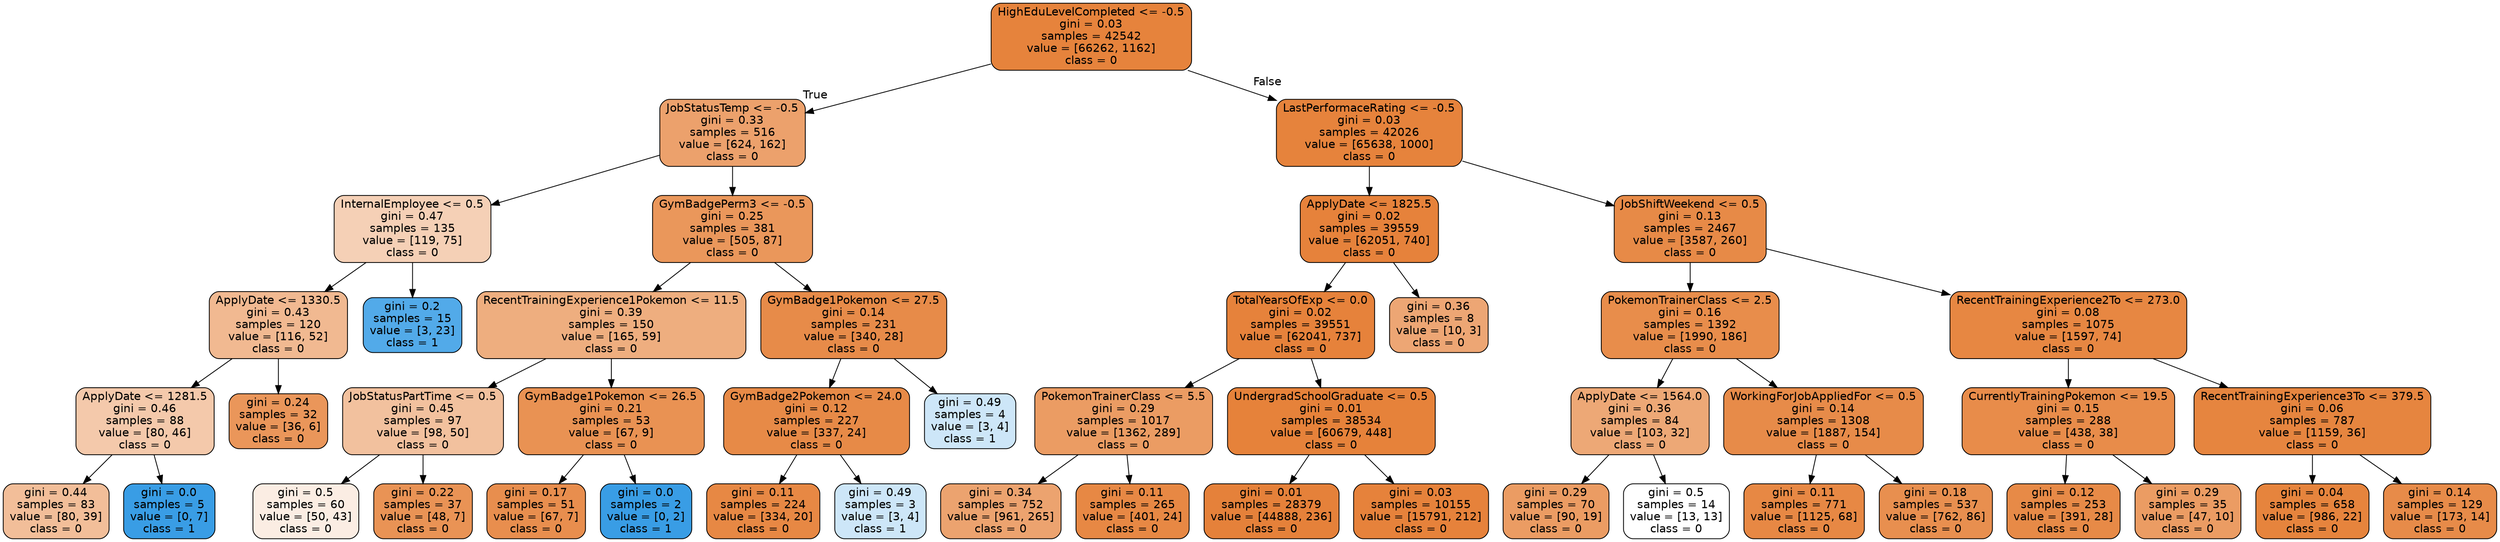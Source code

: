 digraph Tree {
node [shape=box, style="filled, rounded", color="black", fontname=helvetica] ;
edge [fontname=helvetica] ;
0 [label="HighEduLevelCompleted <= -0.5\ngini = 0.03\nsamples = 42542\nvalue = [66262, 1162]\nclass = 0", fillcolor="#e58139fb"] ;
1 [label="JobStatusTemp <= -0.5\ngini = 0.33\nsamples = 516\nvalue = [624, 162]\nclass = 0", fillcolor="#e58139bd"] ;
0 -> 1 [labeldistance=2.5, labelangle=45, headlabel="True"] ;
2 [label="InternalEmployee <= 0.5\ngini = 0.47\nsamples = 135\nvalue = [119, 75]\nclass = 0", fillcolor="#e581395e"] ;
1 -> 2 ;
3 [label="ApplyDate <= 1330.5\ngini = 0.43\nsamples = 120\nvalue = [116, 52]\nclass = 0", fillcolor="#e581398d"] ;
2 -> 3 ;
4 [label="ApplyDate <= 1281.5\ngini = 0.46\nsamples = 88\nvalue = [80, 46]\nclass = 0", fillcolor="#e581396c"] ;
3 -> 4 ;
5 [label="gini = 0.44\nsamples = 83\nvalue = [80, 39]\nclass = 0", fillcolor="#e5813983"] ;
4 -> 5 ;
6 [label="gini = 0.0\nsamples = 5\nvalue = [0, 7]\nclass = 1", fillcolor="#399de5ff"] ;
4 -> 6 ;
7 [label="gini = 0.24\nsamples = 32\nvalue = [36, 6]\nclass = 0", fillcolor="#e58139d4"] ;
3 -> 7 ;
8 [label="gini = 0.2\nsamples = 15\nvalue = [3, 23]\nclass = 1", fillcolor="#399de5de"] ;
2 -> 8 ;
9 [label="GymBadgePerm3 <= -0.5\ngini = 0.25\nsamples = 381\nvalue = [505, 87]\nclass = 0", fillcolor="#e58139d3"] ;
1 -> 9 ;
10 [label="RecentTrainingExperience1Pokemon <= 11.5\ngini = 0.39\nsamples = 150\nvalue = [165, 59]\nclass = 0", fillcolor="#e58139a4"] ;
9 -> 10 ;
11 [label="JobStatusPartTime <= 0.5\ngini = 0.45\nsamples = 97\nvalue = [98, 50]\nclass = 0", fillcolor="#e581397d"] ;
10 -> 11 ;
12 [label="gini = 0.5\nsamples = 60\nvalue = [50, 43]\nclass = 0", fillcolor="#e5813924"] ;
11 -> 12 ;
13 [label="gini = 0.22\nsamples = 37\nvalue = [48, 7]\nclass = 0", fillcolor="#e58139da"] ;
11 -> 13 ;
14 [label="GymBadge1Pokemon <= 26.5\ngini = 0.21\nsamples = 53\nvalue = [67, 9]\nclass = 0", fillcolor="#e58139dd"] ;
10 -> 14 ;
15 [label="gini = 0.17\nsamples = 51\nvalue = [67, 7]\nclass = 0", fillcolor="#e58139e4"] ;
14 -> 15 ;
16 [label="gini = 0.0\nsamples = 2\nvalue = [0, 2]\nclass = 1", fillcolor="#399de5ff"] ;
14 -> 16 ;
17 [label="GymBadge1Pokemon <= 27.5\ngini = 0.14\nsamples = 231\nvalue = [340, 28]\nclass = 0", fillcolor="#e58139ea"] ;
9 -> 17 ;
18 [label="GymBadge2Pokemon <= 24.0\ngini = 0.12\nsamples = 227\nvalue = [337, 24]\nclass = 0", fillcolor="#e58139ed"] ;
17 -> 18 ;
19 [label="gini = 0.11\nsamples = 224\nvalue = [334, 20]\nclass = 0", fillcolor="#e58139f0"] ;
18 -> 19 ;
20 [label="gini = 0.49\nsamples = 3\nvalue = [3, 4]\nclass = 1", fillcolor="#399de540"] ;
18 -> 20 ;
21 [label="gini = 0.49\nsamples = 4\nvalue = [3, 4]\nclass = 1", fillcolor="#399de540"] ;
17 -> 21 ;
22 [label="LastPerformaceRating <= -0.5\ngini = 0.03\nsamples = 42026\nvalue = [65638, 1000]\nclass = 0", fillcolor="#e58139fb"] ;
0 -> 22 [labeldistance=2.5, labelangle=-45, headlabel="False"] ;
23 [label="ApplyDate <= 1825.5\ngini = 0.02\nsamples = 39559\nvalue = [62051, 740]\nclass = 0", fillcolor="#e58139fc"] ;
22 -> 23 ;
24 [label="TotalYearsOfExp <= 0.0\ngini = 0.02\nsamples = 39551\nvalue = [62041, 737]\nclass = 0", fillcolor="#e58139fc"] ;
23 -> 24 ;
25 [label="PokemonTrainerClass <= 5.5\ngini = 0.29\nsamples = 1017\nvalue = [1362, 289]\nclass = 0", fillcolor="#e58139c9"] ;
24 -> 25 ;
26 [label="gini = 0.34\nsamples = 752\nvalue = [961, 265]\nclass = 0", fillcolor="#e58139b9"] ;
25 -> 26 ;
27 [label="gini = 0.11\nsamples = 265\nvalue = [401, 24]\nclass = 0", fillcolor="#e58139f0"] ;
25 -> 27 ;
28 [label="UndergradSchoolGraduate <= 0.5\ngini = 0.01\nsamples = 38534\nvalue = [60679, 448]\nclass = 0", fillcolor="#e58139fd"] ;
24 -> 28 ;
29 [label="gini = 0.01\nsamples = 28379\nvalue = [44888, 236]\nclass = 0", fillcolor="#e58139fe"] ;
28 -> 29 ;
30 [label="gini = 0.03\nsamples = 10155\nvalue = [15791, 212]\nclass = 0", fillcolor="#e58139fc"] ;
28 -> 30 ;
31 [label="gini = 0.36\nsamples = 8\nvalue = [10, 3]\nclass = 0", fillcolor="#e58139b3"] ;
23 -> 31 ;
32 [label="JobShiftWeekend <= 0.5\ngini = 0.13\nsamples = 2467\nvalue = [3587, 260]\nclass = 0", fillcolor="#e58139ed"] ;
22 -> 32 ;
33 [label="PokemonTrainerClass <= 2.5\ngini = 0.16\nsamples = 1392\nvalue = [1990, 186]\nclass = 0", fillcolor="#e58139e7"] ;
32 -> 33 ;
34 [label="ApplyDate <= 1564.0\ngini = 0.36\nsamples = 84\nvalue = [103, 32]\nclass = 0", fillcolor="#e58139b0"] ;
33 -> 34 ;
35 [label="gini = 0.29\nsamples = 70\nvalue = [90, 19]\nclass = 0", fillcolor="#e58139c9"] ;
34 -> 35 ;
36 [label="gini = 0.5\nsamples = 14\nvalue = [13, 13]\nclass = 0", fillcolor="#e5813900"] ;
34 -> 36 ;
37 [label="WorkingForJobAppliedFor <= 0.5\ngini = 0.14\nsamples = 1308\nvalue = [1887, 154]\nclass = 0", fillcolor="#e58139ea"] ;
33 -> 37 ;
38 [label="gini = 0.11\nsamples = 771\nvalue = [1125, 68]\nclass = 0", fillcolor="#e58139f0"] ;
37 -> 38 ;
39 [label="gini = 0.18\nsamples = 537\nvalue = [762, 86]\nclass = 0", fillcolor="#e58139e2"] ;
37 -> 39 ;
40 [label="RecentTrainingExperience2To <= 273.0\ngini = 0.08\nsamples = 1075\nvalue = [1597, 74]\nclass = 0", fillcolor="#e58139f3"] ;
32 -> 40 ;
41 [label="CurrentlyTrainingPokemon <= 19.5\ngini = 0.15\nsamples = 288\nvalue = [438, 38]\nclass = 0", fillcolor="#e58139e9"] ;
40 -> 41 ;
42 [label="gini = 0.12\nsamples = 253\nvalue = [391, 28]\nclass = 0", fillcolor="#e58139ed"] ;
41 -> 42 ;
43 [label="gini = 0.29\nsamples = 35\nvalue = [47, 10]\nclass = 0", fillcolor="#e58139c9"] ;
41 -> 43 ;
44 [label="RecentTrainingExperience3To <= 379.5\ngini = 0.06\nsamples = 787\nvalue = [1159, 36]\nclass = 0", fillcolor="#e58139f7"] ;
40 -> 44 ;
45 [label="gini = 0.04\nsamples = 658\nvalue = [986, 22]\nclass = 0", fillcolor="#e58139f9"] ;
44 -> 45 ;
46 [label="gini = 0.14\nsamples = 129\nvalue = [173, 14]\nclass = 0", fillcolor="#e58139ea"] ;
44 -> 46 ;
}